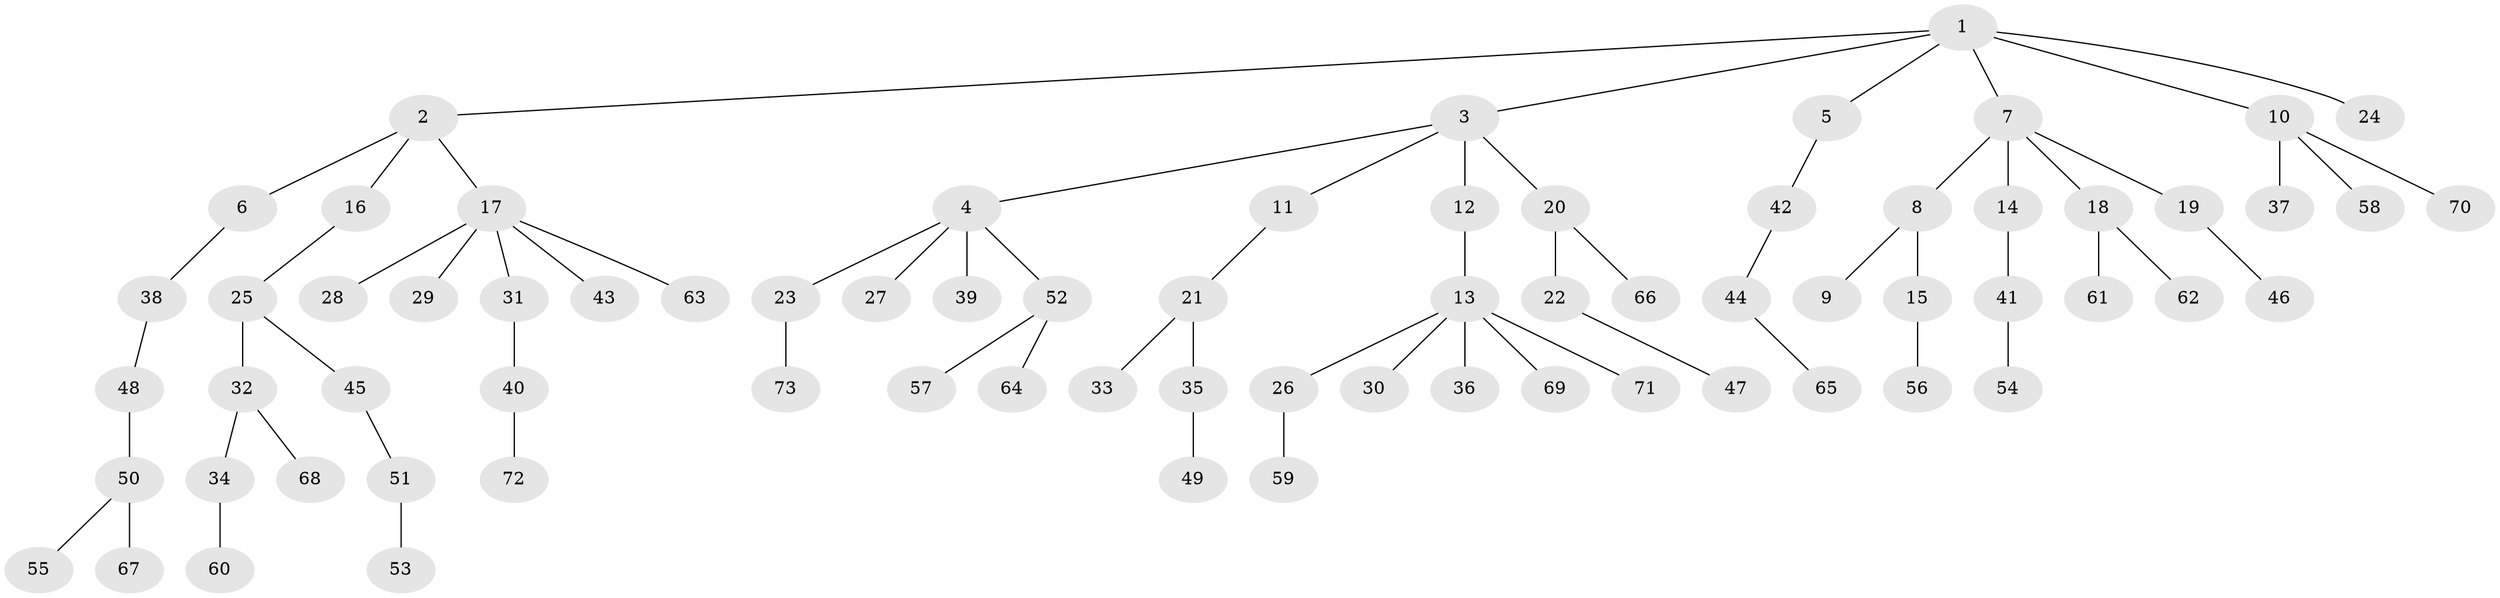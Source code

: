 // coarse degree distribution, {2: 0.3137254901960784, 6: 0.0196078431372549, 1: 0.5882352941176471, 4: 0.0196078431372549, 3: 0.0196078431372549, 5: 0.0196078431372549, 20: 0.0196078431372549}
// Generated by graph-tools (version 1.1) at 2025/56/03/04/25 21:56:18]
// undirected, 73 vertices, 72 edges
graph export_dot {
graph [start="1"]
  node [color=gray90,style=filled];
  1;
  2;
  3;
  4;
  5;
  6;
  7;
  8;
  9;
  10;
  11;
  12;
  13;
  14;
  15;
  16;
  17;
  18;
  19;
  20;
  21;
  22;
  23;
  24;
  25;
  26;
  27;
  28;
  29;
  30;
  31;
  32;
  33;
  34;
  35;
  36;
  37;
  38;
  39;
  40;
  41;
  42;
  43;
  44;
  45;
  46;
  47;
  48;
  49;
  50;
  51;
  52;
  53;
  54;
  55;
  56;
  57;
  58;
  59;
  60;
  61;
  62;
  63;
  64;
  65;
  66;
  67;
  68;
  69;
  70;
  71;
  72;
  73;
  1 -- 2;
  1 -- 3;
  1 -- 5;
  1 -- 7;
  1 -- 10;
  1 -- 24;
  2 -- 6;
  2 -- 16;
  2 -- 17;
  3 -- 4;
  3 -- 11;
  3 -- 12;
  3 -- 20;
  4 -- 23;
  4 -- 27;
  4 -- 39;
  4 -- 52;
  5 -- 42;
  6 -- 38;
  7 -- 8;
  7 -- 14;
  7 -- 18;
  7 -- 19;
  8 -- 9;
  8 -- 15;
  10 -- 37;
  10 -- 58;
  10 -- 70;
  11 -- 21;
  12 -- 13;
  13 -- 26;
  13 -- 30;
  13 -- 36;
  13 -- 69;
  13 -- 71;
  14 -- 41;
  15 -- 56;
  16 -- 25;
  17 -- 28;
  17 -- 29;
  17 -- 31;
  17 -- 43;
  17 -- 63;
  18 -- 61;
  18 -- 62;
  19 -- 46;
  20 -- 22;
  20 -- 66;
  21 -- 33;
  21 -- 35;
  22 -- 47;
  23 -- 73;
  25 -- 32;
  25 -- 45;
  26 -- 59;
  31 -- 40;
  32 -- 34;
  32 -- 68;
  34 -- 60;
  35 -- 49;
  38 -- 48;
  40 -- 72;
  41 -- 54;
  42 -- 44;
  44 -- 65;
  45 -- 51;
  48 -- 50;
  50 -- 55;
  50 -- 67;
  51 -- 53;
  52 -- 57;
  52 -- 64;
}
